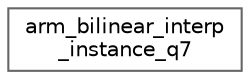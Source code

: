 digraph "Graphical Class Hierarchy"
{
 // LATEX_PDF_SIZE
  bgcolor="transparent";
  edge [fontname=Helvetica,fontsize=10,labelfontname=Helvetica,labelfontsize=10];
  node [fontname=Helvetica,fontsize=10,shape=box,height=0.2,width=0.4];
  rankdir="LR";
  Node0 [id="Node000000",label="arm_bilinear_interp\l_instance_q7",height=0.2,width=0.4,color="grey40", fillcolor="white", style="filled",URL="$structarm__bilinear__interp__instance__q7.html",tooltip="Instance structure for the Q15 bilinear interpolation function."];
}
